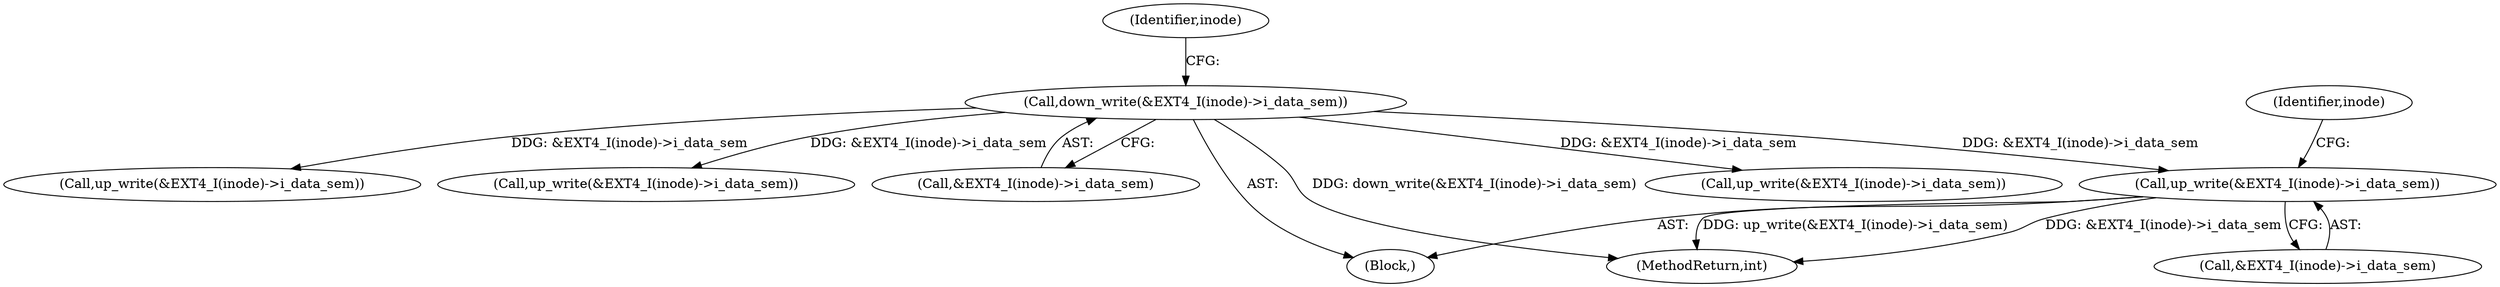 digraph "0_linux_ea3d7209ca01da209cda6f0dea8be9cc4b7a933b@API" {
"1000353" [label="(Call,up_write(&EXT4_I(inode)->i_data_sem))"];
"1000272" [label="(Call,down_write(&EXT4_I(inode)->i_data_sem))"];
"1000361" [label="(Identifier,inode)"];
"1000272" [label="(Call,down_write(&EXT4_I(inode)->i_data_sem))"];
"1000397" [label="(MethodReturn,int)"];
"1000354" [label="(Call,&EXT4_I(inode)->i_data_sem)"];
"1000331" [label="(Call,up_write(&EXT4_I(inode)->i_data_sem))"];
"1000279" [label="(Identifier,inode)"];
"1000309" [label="(Call,up_write(&EXT4_I(inode)->i_data_sem))"];
"1000353" [label="(Call,up_write(&EXT4_I(inode)->i_data_sem))"];
"1000291" [label="(Call,up_write(&EXT4_I(inode)->i_data_sem))"];
"1000273" [label="(Call,&EXT4_I(inode)->i_data_sem)"];
"1000114" [label="(Block,)"];
"1000353" -> "1000114"  [label="AST: "];
"1000353" -> "1000354"  [label="CFG: "];
"1000354" -> "1000353"  [label="AST: "];
"1000361" -> "1000353"  [label="CFG: "];
"1000353" -> "1000397"  [label="DDG: up_write(&EXT4_I(inode)->i_data_sem)"];
"1000353" -> "1000397"  [label="DDG: &EXT4_I(inode)->i_data_sem"];
"1000272" -> "1000353"  [label="DDG: &EXT4_I(inode)->i_data_sem"];
"1000272" -> "1000114"  [label="AST: "];
"1000272" -> "1000273"  [label="CFG: "];
"1000273" -> "1000272"  [label="AST: "];
"1000279" -> "1000272"  [label="CFG: "];
"1000272" -> "1000397"  [label="DDG: down_write(&EXT4_I(inode)->i_data_sem)"];
"1000272" -> "1000291"  [label="DDG: &EXT4_I(inode)->i_data_sem"];
"1000272" -> "1000309"  [label="DDG: &EXT4_I(inode)->i_data_sem"];
"1000272" -> "1000331"  [label="DDG: &EXT4_I(inode)->i_data_sem"];
}
